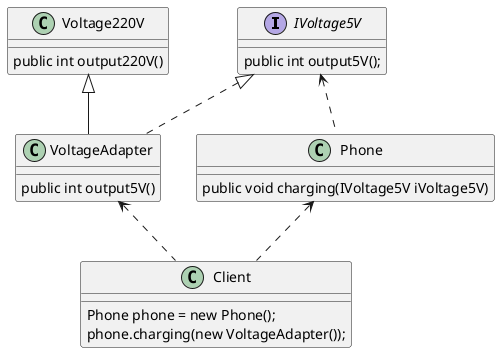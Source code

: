 @startuml

interface IVoltage5V {
public int output5V();
}

class Voltage220V {
public int output220V()
}

class VoltageAdapter extends Voltage220V implements IVoltage5V {
public int output5V()
}

class Phone {
public void charging(IVoltage5V iVoltage5V)
}

class Client {
Phone phone = new Phone();
phone.charging(new VoltageAdapter());
}

Phone <.. Client
VoltageAdapter <.. Client

IVoltage5V <.. Phone

@enduml